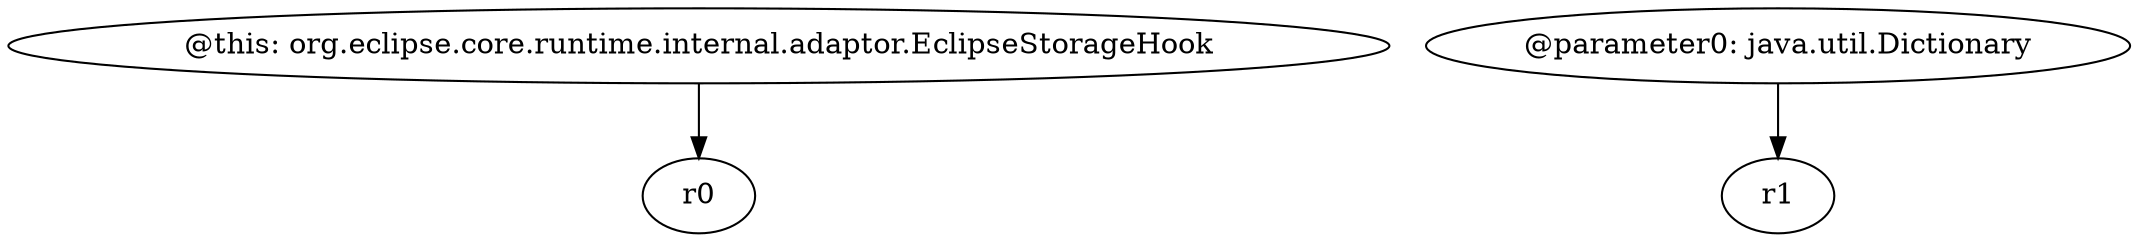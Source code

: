digraph g {
0[label="@this: org.eclipse.core.runtime.internal.adaptor.EclipseStorageHook"]
1[label="r0"]
0->1[label=""]
2[label="@parameter0: java.util.Dictionary"]
3[label="r1"]
2->3[label=""]
}